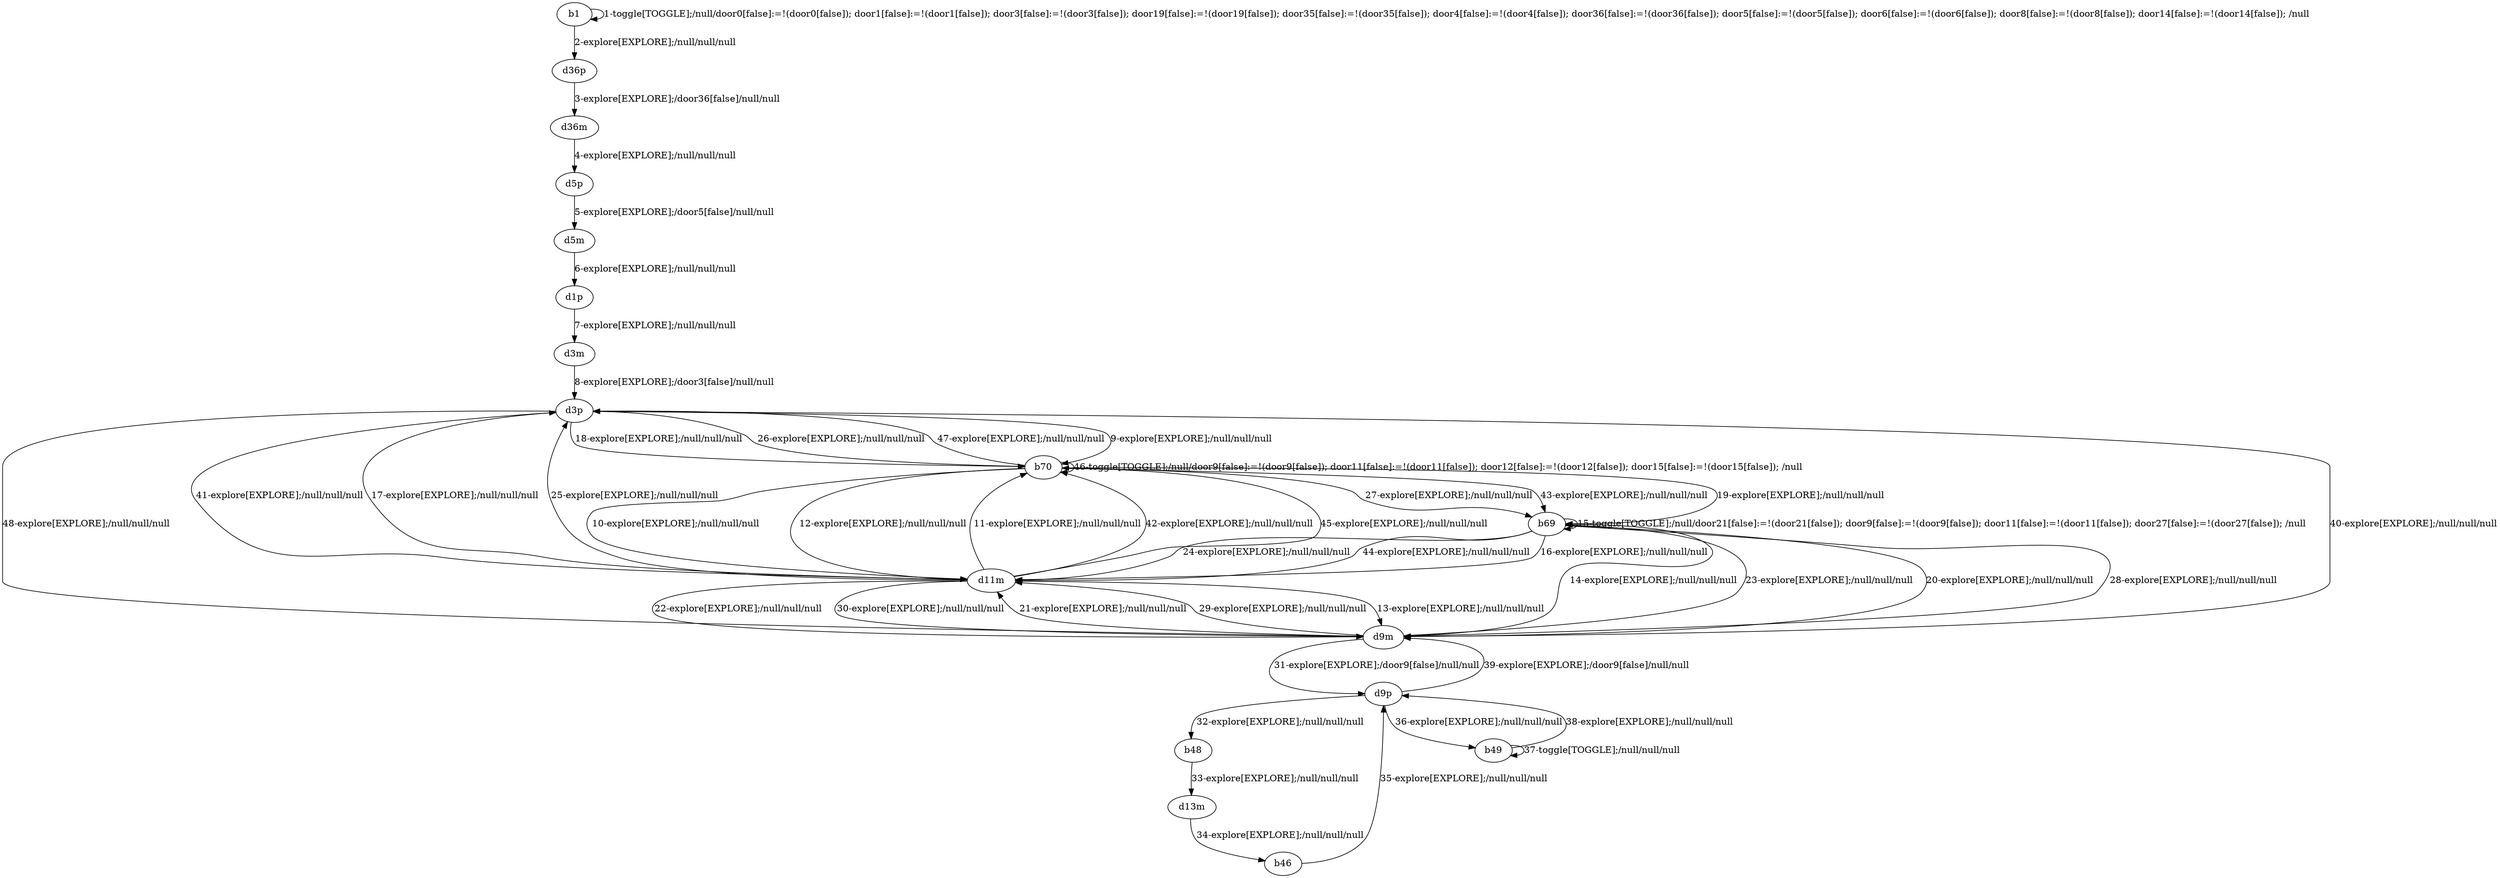 # Total number of goals covered by this test: 2
# b49 --> b49
# d13m --> b46

digraph g {
"b1" -> "b1" [label = "1-toggle[TOGGLE];/null/door0[false]:=!(door0[false]); door1[false]:=!(door1[false]); door3[false]:=!(door3[false]); door19[false]:=!(door19[false]); door35[false]:=!(door35[false]); door4[false]:=!(door4[false]); door36[false]:=!(door36[false]); door5[false]:=!(door5[false]); door6[false]:=!(door6[false]); door8[false]:=!(door8[false]); door14[false]:=!(door14[false]); /null"];
"b1" -> "d36p" [label = "2-explore[EXPLORE];/null/null/null"];
"d36p" -> "d36m" [label = "3-explore[EXPLORE];/door36[false]/null/null"];
"d36m" -> "d5p" [label = "4-explore[EXPLORE];/null/null/null"];
"d5p" -> "d5m" [label = "5-explore[EXPLORE];/door5[false]/null/null"];
"d5m" -> "d1p" [label = "6-explore[EXPLORE];/null/null/null"];
"d1p" -> "d3m" [label = "7-explore[EXPLORE];/null/null/null"];
"d3m" -> "d3p" [label = "8-explore[EXPLORE];/door3[false]/null/null"];
"d3p" -> "b70" [label = "9-explore[EXPLORE];/null/null/null"];
"b70" -> "d11m" [label = "10-explore[EXPLORE];/null/null/null"];
"d11m" -> "b70" [label = "11-explore[EXPLORE];/null/null/null"];
"b70" -> "d11m" [label = "12-explore[EXPLORE];/null/null/null"];
"d11m" -> "d9m" [label = "13-explore[EXPLORE];/null/null/null"];
"d9m" -> "b69" [label = "14-explore[EXPLORE];/null/null/null"];
"b69" -> "b69" [label = "15-toggle[TOGGLE];/null/door21[false]:=!(door21[false]); door9[false]:=!(door9[false]); door11[false]:=!(door11[false]); door27[false]:=!(door27[false]); /null"];
"b69" -> "d11m" [label = "16-explore[EXPLORE];/null/null/null"];
"d11m" -> "d3p" [label = "17-explore[EXPLORE];/null/null/null"];
"d3p" -> "b70" [label = "18-explore[EXPLORE];/null/null/null"];
"b70" -> "b69" [label = "19-explore[EXPLORE];/null/null/null"];
"b69" -> "d9m" [label = "20-explore[EXPLORE];/null/null/null"];
"d9m" -> "d11m" [label = "21-explore[EXPLORE];/null/null/null"];
"d11m" -> "d9m" [label = "22-explore[EXPLORE];/null/null/null"];
"d9m" -> "b69" [label = "23-explore[EXPLORE];/null/null/null"];
"b69" -> "d11m" [label = "24-explore[EXPLORE];/null/null/null"];
"d11m" -> "d3p" [label = "25-explore[EXPLORE];/null/null/null"];
"d3p" -> "b70" [label = "26-explore[EXPLORE];/null/null/null"];
"b70" -> "b69" [label = "27-explore[EXPLORE];/null/null/null"];
"b69" -> "d9m" [label = "28-explore[EXPLORE];/null/null/null"];
"d9m" -> "d11m" [label = "29-explore[EXPLORE];/null/null/null"];
"d11m" -> "d9m" [label = "30-explore[EXPLORE];/null/null/null"];
"d9m" -> "d9p" [label = "31-explore[EXPLORE];/door9[false]/null/null"];
"d9p" -> "b48" [label = "32-explore[EXPLORE];/null/null/null"];
"b48" -> "d13m" [label = "33-explore[EXPLORE];/null/null/null"];
"d13m" -> "b46" [label = "34-explore[EXPLORE];/null/null/null"];
"b46" -> "d9p" [label = "35-explore[EXPLORE];/null/null/null"];
"d9p" -> "b49" [label = "36-explore[EXPLORE];/null/null/null"];
"b49" -> "b49" [label = "37-toggle[TOGGLE];/null/null/null"];
"b49" -> "d9p" [label = "38-explore[EXPLORE];/null/null/null"];
"d9p" -> "d9m" [label = "39-explore[EXPLORE];/door9[false]/null/null"];
"d9m" -> "d3p" [label = "40-explore[EXPLORE];/null/null/null"];
"d3p" -> "d11m" [label = "41-explore[EXPLORE];/null/null/null"];
"d11m" -> "b70" [label = "42-explore[EXPLORE];/null/null/null"];
"b70" -> "b69" [label = "43-explore[EXPLORE];/null/null/null"];
"b69" -> "d11m" [label = "44-explore[EXPLORE];/null/null/null"];
"d11m" -> "b70" [label = "45-explore[EXPLORE];/null/null/null"];
"b70" -> "b70" [label = "46-toggle[TOGGLE];/null/door9[false]:=!(door9[false]); door11[false]:=!(door11[false]); door12[false]:=!(door12[false]); door15[false]:=!(door15[false]); /null"];
"b70" -> "d3p" [label = "47-explore[EXPLORE];/null/null/null"];
"d3p" -> "d9m" [label = "48-explore[EXPLORE];/null/null/null"];
}